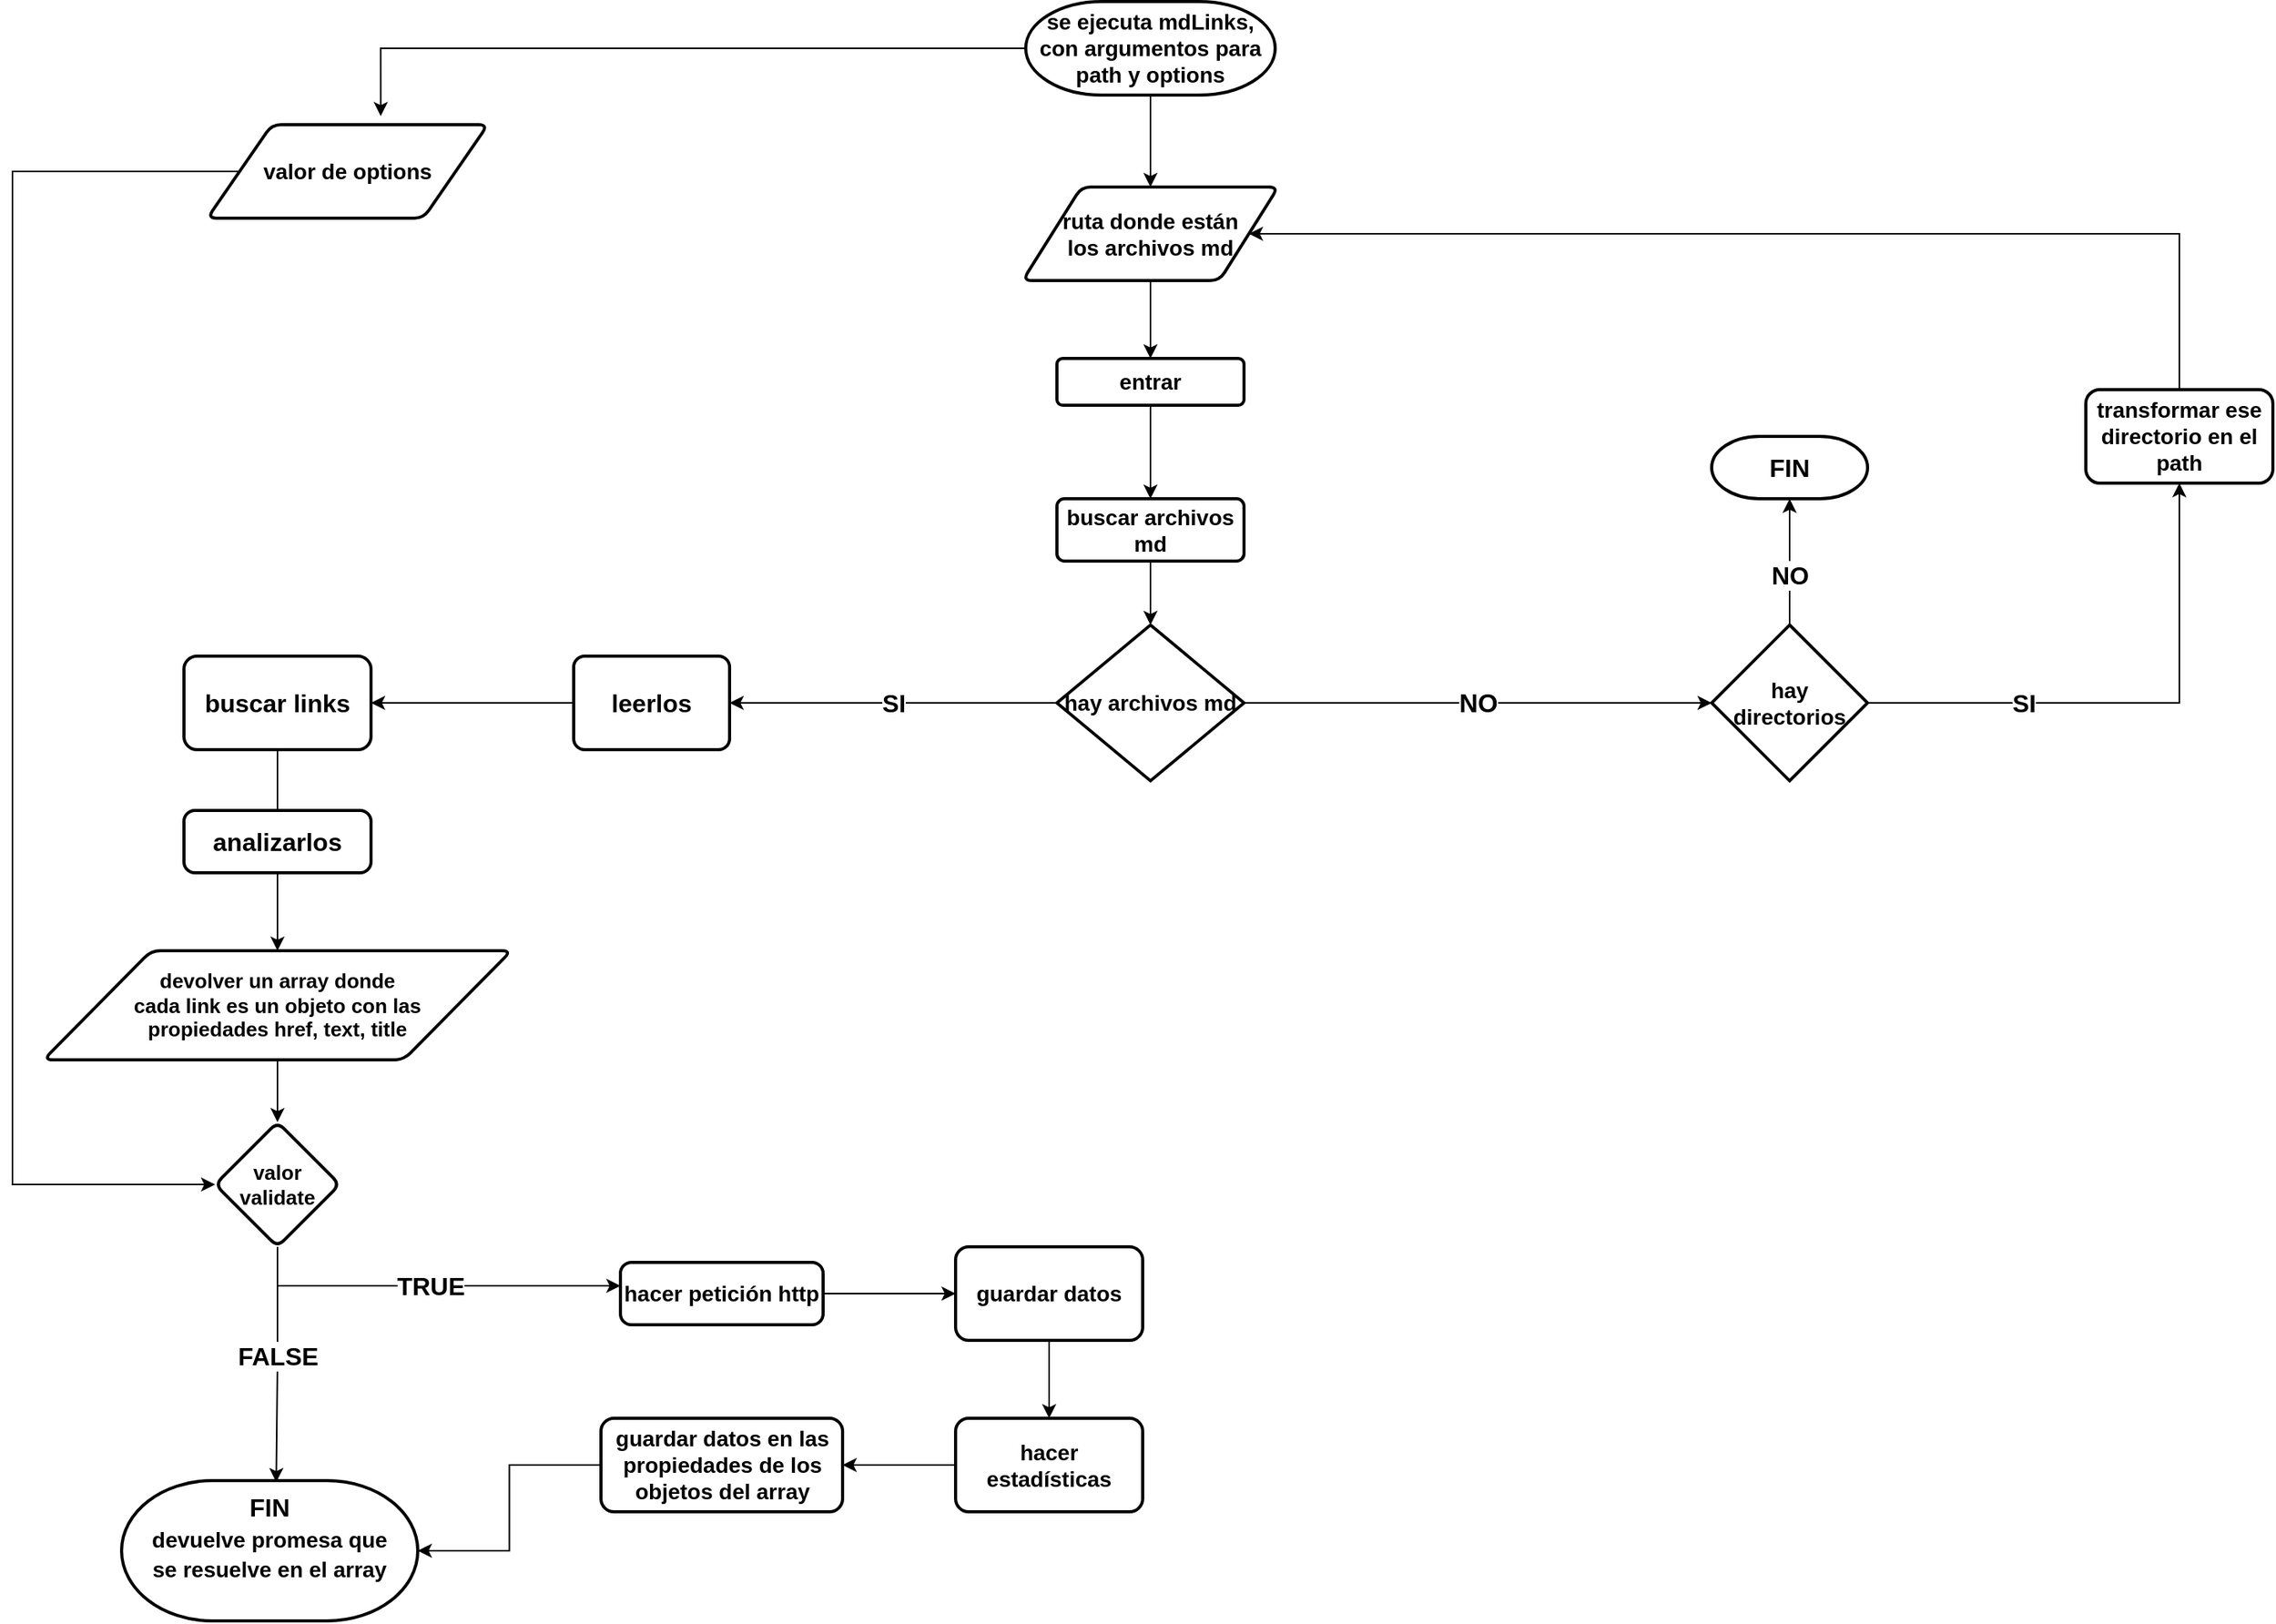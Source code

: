 <mxfile version="20.8.21" type="github">
  <diagram name="Página-1" id="Qp-O5KWh5upZKU0yOLEd">
    <mxGraphModel dx="3783" dy="1473" grid="1" gridSize="10" guides="1" tooltips="1" connect="1" arrows="1" fold="1" page="1" pageScale="1" pageWidth="850" pageHeight="1100" math="0" shadow="0">
      <root>
        <mxCell id="0" />
        <mxCell id="1" parent="0" />
        <mxCell id="mX1u97NxQCTPMc64AiO7-4" value="" style="edgeStyle=orthogonalEdgeStyle;rounded=0;orthogonalLoop=1;jettySize=auto;html=1;" edge="1" parent="1" source="mX1u97NxQCTPMc64AiO7-2" target="mX1u97NxQCTPMc64AiO7-3">
          <mxGeometry relative="1" as="geometry">
            <Array as="points">
              <mxPoint y="130" />
              <mxPoint y="130" />
            </Array>
          </mxGeometry>
        </mxCell>
        <mxCell id="mX1u97NxQCTPMc64AiO7-39" style="edgeStyle=orthogonalEdgeStyle;rounded=0;orthogonalLoop=1;jettySize=auto;html=1;entryX=0.618;entryY=-0.092;entryDx=0;entryDy=0;entryPerimeter=0;strokeColor=default;fontFamily=Helvetica;fontSize=16;" edge="1" parent="1" source="mX1u97NxQCTPMc64AiO7-2" target="mX1u97NxQCTPMc64AiO7-37">
          <mxGeometry relative="1" as="geometry" />
        </mxCell>
        <mxCell id="mX1u97NxQCTPMc64AiO7-2" value="&lt;div style=&quot;font-size: 14px;&quot;&gt;se ejecuta mdLinks,&lt;/div&gt;&lt;div style=&quot;font-size: 14px;&quot;&gt;con argumentos para&lt;/div&gt;&lt;div style=&quot;font-size: 14px;&quot;&gt;path y options&lt;br style=&quot;font-size: 14px;&quot;&gt;&lt;/div&gt;" style="strokeWidth=2;html=1;shape=mxgraph.flowchart.terminator;whiteSpace=wrap;fontStyle=1;fontSize=14;" vertex="1" parent="1">
          <mxGeometry x="-80" y="41" width="160" height="60" as="geometry" />
        </mxCell>
        <mxCell id="mX1u97NxQCTPMc64AiO7-30" value="" style="edgeStyle=orthogonalEdgeStyle;rounded=0;orthogonalLoop=1;jettySize=auto;html=1;fontFamily=Helvetica;fontSize=16;" edge="1" parent="1" source="mX1u97NxQCTPMc64AiO7-3" target="mX1u97NxQCTPMc64AiO7-29">
          <mxGeometry relative="1" as="geometry" />
        </mxCell>
        <mxCell id="mX1u97NxQCTPMc64AiO7-3" value="&lt;div style=&quot;font-size: 14px;&quot;&gt;&lt;b style=&quot;font-size: 14px;&quot;&gt;ruta donde están&lt;/b&gt;&lt;/div&gt;&lt;div style=&quot;font-size: 14px;&quot;&gt;&lt;b style=&quot;font-size: 14px;&quot;&gt;los archivos md&lt;/b&gt;&lt;/div&gt;" style="shape=parallelogram;html=1;strokeWidth=2;perimeter=parallelogramPerimeter;whiteSpace=wrap;rounded=1;arcSize=12;size=0.23;fontSize=14;" vertex="1" parent="1">
          <mxGeometry x="-82" y="160" width="164" height="60" as="geometry" />
        </mxCell>
        <mxCell id="mX1u97NxQCTPMc64AiO7-10" value="&lt;h2&gt;NO&lt;br&gt;&lt;/h2&gt;" style="edgeStyle=orthogonalEdgeStyle;rounded=0;orthogonalLoop=1;jettySize=auto;html=1;" edge="1" parent="1" source="mX1u97NxQCTPMc64AiO7-6" target="mX1u97NxQCTPMc64AiO7-11">
          <mxGeometry relative="1" as="geometry">
            <mxPoint x="160" y="501.0" as="targetPoint" />
            <Array as="points">
              <mxPoint x="80" y="491" />
              <mxPoint x="80" y="491" />
            </Array>
          </mxGeometry>
        </mxCell>
        <mxCell id="mX1u97NxQCTPMc64AiO7-17" value="&lt;b&gt;SI&lt;/b&gt;" style="edgeStyle=orthogonalEdgeStyle;rounded=0;orthogonalLoop=1;jettySize=auto;html=1;fontFamily=Helvetica;fontSize=16;" edge="1" parent="1" source="mX1u97NxQCTPMc64AiO7-6" target="mX1u97NxQCTPMc64AiO7-26">
          <mxGeometry relative="1" as="geometry">
            <mxPoint x="-280" y="491" as="targetPoint" />
          </mxGeometry>
        </mxCell>
        <mxCell id="mX1u97NxQCTPMc64AiO7-6" value="hay archivos md" style="strokeWidth=2;html=1;shape=mxgraph.flowchart.decision;whiteSpace=wrap;fontStyle=1;fontSize=14;" vertex="1" parent="1">
          <mxGeometry x="-60" y="441" width="120" height="100" as="geometry" />
        </mxCell>
        <mxCell id="mX1u97NxQCTPMc64AiO7-13" value="&lt;b style=&quot;font-size: 16px;&quot;&gt;NO&lt;/b&gt;" style="edgeStyle=orthogonalEdgeStyle;rounded=0;orthogonalLoop=1;jettySize=auto;html=1;fontFamily=Helvetica;fontSize=16;" edge="1" parent="1" source="mX1u97NxQCTPMc64AiO7-11" target="mX1u97NxQCTPMc64AiO7-50">
          <mxGeometry x="-0.2" relative="1" as="geometry">
            <mxPoint x="410" y="350.0" as="targetPoint" />
            <Array as="points">
              <mxPoint x="430" y="491" />
              <mxPoint x="430" y="491" />
            </Array>
            <mxPoint as="offset" />
          </mxGeometry>
        </mxCell>
        <mxCell id="mX1u97NxQCTPMc64AiO7-35" value="SI" style="edgeStyle=orthogonalEdgeStyle;rounded=0;orthogonalLoop=1;jettySize=auto;html=1;fontFamily=Helvetica;fontSize=16;fontStyle=1" edge="1" parent="1" source="mX1u97NxQCTPMc64AiO7-11" target="mX1u97NxQCTPMc64AiO7-34">
          <mxGeometry x="-0.413" relative="1" as="geometry">
            <mxPoint as="offset" />
          </mxGeometry>
        </mxCell>
        <mxCell id="mX1u97NxQCTPMc64AiO7-11" value="&lt;b style=&quot;font-size: 14px;&quot;&gt;hay directorios&lt;/b&gt;" style="strokeWidth=2;html=1;shape=mxgraph.flowchart.decision;whiteSpace=wrap;fontFamily=Helvetica;fontSize=14;" vertex="1" parent="1">
          <mxGeometry x="360" y="441.0" width="100" height="100" as="geometry" />
        </mxCell>
        <mxCell id="mX1u97NxQCTPMc64AiO7-28" value="" style="edgeStyle=orthogonalEdgeStyle;rounded=0;orthogonalLoop=1;jettySize=auto;html=1;fontFamily=Helvetica;fontSize=16;" edge="1" parent="1" source="mX1u97NxQCTPMc64AiO7-26" target="mX1u97NxQCTPMc64AiO7-27">
          <mxGeometry relative="1" as="geometry" />
        </mxCell>
        <mxCell id="mX1u97NxQCTPMc64AiO7-26" value="&lt;b&gt;leerlos&lt;/b&gt;" style="rounded=1;whiteSpace=wrap;html=1;absoluteArcSize=1;arcSize=14;strokeWidth=2;fontFamily=Helvetica;fontSize=16;fillColor=none;" vertex="1" parent="1">
          <mxGeometry x="-370" y="461" width="100" height="60" as="geometry" />
        </mxCell>
        <mxCell id="mX1u97NxQCTPMc64AiO7-46" style="edgeStyle=orthogonalEdgeStyle;rounded=0;orthogonalLoop=1;jettySize=auto;html=1;strokeColor=default;fontFamily=Helvetica;fontSize=14;startArrow=none;" edge="1" parent="1" source="mX1u97NxQCTPMc64AiO7-51">
          <mxGeometry relative="1" as="geometry">
            <mxPoint x="-560" y="650" as="targetPoint" />
          </mxGeometry>
        </mxCell>
        <mxCell id="mX1u97NxQCTPMc64AiO7-27" value="&lt;b&gt;buscar links&lt;br&gt;&lt;/b&gt;" style="rounded=1;whiteSpace=wrap;html=1;fontSize=16;fillColor=none;arcSize=14;strokeWidth=2;" vertex="1" parent="1">
          <mxGeometry x="-620" y="461" width="120" height="60" as="geometry" />
        </mxCell>
        <mxCell id="mX1u97NxQCTPMc64AiO7-32" value="" style="edgeStyle=orthogonalEdgeStyle;rounded=0;orthogonalLoop=1;jettySize=auto;html=1;fontFamily=Helvetica;fontSize=16;" edge="1" parent="1" source="mX1u97NxQCTPMc64AiO7-29" target="mX1u97NxQCTPMc64AiO7-31">
          <mxGeometry relative="1" as="geometry" />
        </mxCell>
        <mxCell id="mX1u97NxQCTPMc64AiO7-29" value="entrar" style="rounded=1;whiteSpace=wrap;html=1;strokeWidth=2;arcSize=12;fontStyle=1;fontSize=14;" vertex="1" parent="1">
          <mxGeometry x="-60" y="270" width="120" height="30" as="geometry" />
        </mxCell>
        <mxCell id="mX1u97NxQCTPMc64AiO7-33" value="" style="edgeStyle=orthogonalEdgeStyle;rounded=0;orthogonalLoop=1;jettySize=auto;html=1;fontFamily=Helvetica;fontSize=16;" edge="1" parent="1" source="mX1u97NxQCTPMc64AiO7-31" target="mX1u97NxQCTPMc64AiO7-6">
          <mxGeometry relative="1" as="geometry" />
        </mxCell>
        <mxCell id="mX1u97NxQCTPMc64AiO7-31" value="buscar archivos md" style="rounded=1;whiteSpace=wrap;html=1;strokeWidth=2;arcSize=12;fontStyle=1;fontSize=14;" vertex="1" parent="1">
          <mxGeometry x="-60" y="360" width="120" height="40" as="geometry" />
        </mxCell>
        <mxCell id="mX1u97NxQCTPMc64AiO7-36" style="edgeStyle=orthogonalEdgeStyle;rounded=0;orthogonalLoop=1;jettySize=auto;html=1;fontFamily=Helvetica;fontSize=16;strokeColor=default;" edge="1" parent="1" source="mX1u97NxQCTPMc64AiO7-34" target="mX1u97NxQCTPMc64AiO7-3">
          <mxGeometry relative="1" as="geometry">
            <mxPoint x="530" y="200" as="targetPoint" />
            <Array as="points">
              <mxPoint x="660" y="190" />
            </Array>
          </mxGeometry>
        </mxCell>
        <mxCell id="mX1u97NxQCTPMc64AiO7-34" value="&lt;b&gt;transformar ese directorio en el path&lt;br&gt;&lt;/b&gt;" style="rounded=1;whiteSpace=wrap;html=1;strokeWidth=2;fontSize=14;" vertex="1" parent="1">
          <mxGeometry x="600" y="290.0" width="120" height="60" as="geometry" />
        </mxCell>
        <mxCell id="mX1u97NxQCTPMc64AiO7-41" value="" style="edgeStyle=orthogonalEdgeStyle;rounded=0;orthogonalLoop=1;jettySize=auto;html=1;strokeColor=default;fontFamily=Helvetica;fontSize=14;entryX=0;entryY=0.5;entryDx=0;entryDy=0;" edge="1" parent="1" source="mX1u97NxQCTPMc64AiO7-37" target="mX1u97NxQCTPMc64AiO7-40">
          <mxGeometry relative="1" as="geometry">
            <mxPoint x="-630" y="800" as="targetPoint" />
            <Array as="points">
              <mxPoint x="-730" y="150" />
              <mxPoint x="-730" y="800" />
            </Array>
          </mxGeometry>
        </mxCell>
        <mxCell id="mX1u97NxQCTPMc64AiO7-37" value="valor de options" style="shape=parallelogram;html=1;strokeWidth=2;perimeter=parallelogramPerimeter;whiteSpace=wrap;rounded=1;arcSize=12;size=0.23;fontFamily=Helvetica;fontSize=14;fillColor=none;fontStyle=1" vertex="1" parent="1">
          <mxGeometry x="-605" y="120" width="180" height="60" as="geometry" />
        </mxCell>
        <mxCell id="mX1u97NxQCTPMc64AiO7-56" value="&lt;b&gt;&lt;font style=&quot;font-size: 14px;&quot;&gt;&lt;font style=&quot;font-size: 15px;&quot;&gt;&lt;font style=&quot;font-size: 16px;&quot;&gt;FALSE&lt;/font&gt;&lt;/font&gt;&lt;/font&gt;&lt;/b&gt;" style="edgeStyle=orthogonalEdgeStyle;rounded=0;orthogonalLoop=1;jettySize=auto;html=1;exitX=0.5;exitY=1;exitDx=0;exitDy=0;strokeColor=default;fontFamily=Helvetica;fontSize=13;entryX=0.522;entryY=0.011;entryDx=0;entryDy=0;entryPerimeter=0;" edge="1" parent="1" source="mX1u97NxQCTPMc64AiO7-40" target="mX1u97NxQCTPMc64AiO7-71">
          <mxGeometry x="-0.083" relative="1" as="geometry">
            <mxPoint x="-560" y="990" as="targetPoint" />
            <mxPoint as="offset" />
          </mxGeometry>
        </mxCell>
        <mxCell id="mX1u97NxQCTPMc64AiO7-58" value="&lt;font size=&quot;1&quot;&gt;&lt;b style=&quot;font-size: 16px;&quot;&gt;TRUE&lt;/b&gt;&lt;/font&gt;" style="edgeStyle=orthogonalEdgeStyle;rounded=0;orthogonalLoop=1;jettySize=auto;html=1;exitX=0.5;exitY=1;exitDx=0;exitDy=0;strokeColor=default;fontFamily=Helvetica;fontSize=13;" edge="1" parent="1" source="mX1u97NxQCTPMc64AiO7-40">
          <mxGeometry relative="1" as="geometry">
            <mxPoint x="-340" y="865" as="targetPoint" />
            <Array as="points">
              <mxPoint x="-560" y="865" />
              <mxPoint x="-360" y="865" />
            </Array>
          </mxGeometry>
        </mxCell>
        <mxCell id="mX1u97NxQCTPMc64AiO7-40" value="&lt;div style=&quot;font-size: 13px;&quot;&gt;&lt;font style=&quot;font-size: 13px;&quot;&gt;valor&lt;/font&gt;&lt;/div&gt;&lt;div style=&quot;font-size: 13px;&quot;&gt;&lt;font style=&quot;font-size: 13px;&quot;&gt;validate&lt;br&gt;&lt;/font&gt;&lt;/div&gt;" style="rhombus;whiteSpace=wrap;html=1;fontSize=14;fillColor=none;strokeWidth=2;rounded=1;arcSize=12;fontStyle=1;" vertex="1" parent="1">
          <mxGeometry x="-600" y="760" width="80" height="80" as="geometry" />
        </mxCell>
        <mxCell id="mX1u97NxQCTPMc64AiO7-50" value="&lt;font style=&quot;font-size: 15px;&quot;&gt;&lt;font style=&quot;font-size: 16px;&quot;&gt;&lt;b&gt;FIN&lt;/b&gt;&lt;/font&gt;&lt;/font&gt;" style="strokeWidth=2;html=1;shape=mxgraph.flowchart.terminator;whiteSpace=wrap;fontFamily=Helvetica;fontSize=14;fillColor=none;" vertex="1" parent="1">
          <mxGeometry x="360" y="320" width="100" height="40" as="geometry" />
        </mxCell>
        <mxCell id="mX1u97NxQCTPMc64AiO7-52" value="" style="edgeStyle=orthogonalEdgeStyle;rounded=0;orthogonalLoop=1;jettySize=auto;html=1;entryX=0.5;entryY=0;entryDx=0;entryDy=0;strokeColor=default;fontFamily=Helvetica;fontSize=14;endArrow=none;" edge="1" parent="1" source="mX1u97NxQCTPMc64AiO7-27" target="mX1u97NxQCTPMc64AiO7-51">
          <mxGeometry relative="1" as="geometry">
            <mxPoint x="-560" y="521" as="sourcePoint" />
            <mxPoint x="-560" y="670" as="targetPoint" />
          </mxGeometry>
        </mxCell>
        <mxCell id="mX1u97NxQCTPMc64AiO7-51" value="&lt;b&gt;analizarlos&lt;/b&gt;" style="rounded=1;whiteSpace=wrap;html=1;absoluteArcSize=1;arcSize=14;strokeWidth=2;fontFamily=Helvetica;fontSize=16;fillColor=none;" vertex="1" parent="1">
          <mxGeometry x="-620" y="560" width="120" height="40" as="geometry" />
        </mxCell>
        <mxCell id="mX1u97NxQCTPMc64AiO7-55" style="edgeStyle=orthogonalEdgeStyle;rounded=0;orthogonalLoop=1;jettySize=auto;html=1;entryX=0.5;entryY=0;entryDx=0;entryDy=0;strokeColor=default;fontFamily=Helvetica;fontSize=13;" edge="1" parent="1" source="mX1u97NxQCTPMc64AiO7-54" target="mX1u97NxQCTPMc64AiO7-40">
          <mxGeometry relative="1" as="geometry" />
        </mxCell>
        <mxCell id="mX1u97NxQCTPMc64AiO7-54" value="&lt;div style=&quot;font-size: 13px;&quot;&gt;&lt;font style=&quot;font-size: 13px;&quot;&gt;&lt;b style=&quot;&quot;&gt;devolver un array donde &lt;br&gt;&lt;/b&gt;&lt;/font&gt;&lt;/div&gt;&lt;div style=&quot;font-size: 13px;&quot;&gt;&lt;font style=&quot;font-size: 13px;&quot;&gt;&lt;b style=&quot;&quot;&gt;cada link&lt;/b&gt;&lt;/font&gt;&lt;b style=&quot;&quot;&gt;&lt;font style=&quot;font-size: 13px;&quot;&gt; es un objeto con las &lt;br&gt;&lt;/font&gt;&lt;/b&gt;&lt;/div&gt;&lt;div style=&quot;font-size: 13px;&quot;&gt;&lt;b style=&quot;&quot;&gt;&lt;font style=&quot;font-size: 13px;&quot;&gt;propiedades href, text, title&lt;/font&gt;&lt;br style=&quot;font-size: 14px;&quot;&gt;&lt;/b&gt;&lt;/div&gt;" style="shape=parallelogram;html=1;strokeWidth=2;perimeter=parallelogramPerimeter;whiteSpace=wrap;rounded=1;arcSize=12;size=0.23;fontFamily=Helvetica;fontSize=14;fillColor=none;align=center;" vertex="1" parent="1">
          <mxGeometry x="-710" y="650" width="300" height="70" as="geometry" />
        </mxCell>
        <mxCell id="mX1u97NxQCTPMc64AiO7-63" value="" style="edgeStyle=orthogonalEdgeStyle;rounded=0;orthogonalLoop=1;jettySize=auto;html=1;strokeColor=default;fontFamily=Helvetica;fontSize=14;" edge="1" parent="1" source="mX1u97NxQCTPMc64AiO7-60" target="mX1u97NxQCTPMc64AiO7-62">
          <mxGeometry relative="1" as="geometry" />
        </mxCell>
        <mxCell id="mX1u97NxQCTPMc64AiO7-60" value="&lt;b style=&quot;font-size: 14px;&quot;&gt;&lt;font style=&quot;font-size: 14px;&quot;&gt;&lt;font style=&quot;font-size: 14px;&quot;&gt;hacer petición http&lt;/font&gt;&lt;/font&gt;&lt;/b&gt;" style="rounded=1;whiteSpace=wrap;html=1;absoluteArcSize=1;arcSize=14;strokeWidth=2;fontFamily=Helvetica;fontSize=14;fillColor=none;" vertex="1" parent="1">
          <mxGeometry x="-340" y="850" width="130" height="40" as="geometry" />
        </mxCell>
        <mxCell id="mX1u97NxQCTPMc64AiO7-67" value="" style="edgeStyle=orthogonalEdgeStyle;rounded=0;orthogonalLoop=1;jettySize=auto;html=1;strokeColor=default;fontFamily=Helvetica;fontSize=16;" edge="1" parent="1" source="mX1u97NxQCTPMc64AiO7-62" target="mX1u97NxQCTPMc64AiO7-66">
          <mxGeometry relative="1" as="geometry" />
        </mxCell>
        <mxCell id="mX1u97NxQCTPMc64AiO7-62" value="&lt;b&gt;guardar datos&lt;/b&gt;" style="whiteSpace=wrap;html=1;fontSize=14;fillColor=none;rounded=1;arcSize=14;strokeWidth=2;" vertex="1" parent="1">
          <mxGeometry x="-125" y="840" width="120" height="60" as="geometry" />
        </mxCell>
        <mxCell id="mX1u97NxQCTPMc64AiO7-69" value="" style="edgeStyle=orthogonalEdgeStyle;rounded=0;orthogonalLoop=1;jettySize=auto;html=1;strokeColor=default;fontFamily=Helvetica;fontSize=16;" edge="1" parent="1" source="mX1u97NxQCTPMc64AiO7-66" target="mX1u97NxQCTPMc64AiO7-68">
          <mxGeometry relative="1" as="geometry" />
        </mxCell>
        <mxCell id="mX1u97NxQCTPMc64AiO7-66" value="&lt;b&gt;hacer estadísticas&lt;br&gt;&lt;/b&gt;" style="rounded=1;whiteSpace=wrap;html=1;fontSize=14;fillColor=none;arcSize=14;strokeWidth=2;" vertex="1" parent="1">
          <mxGeometry x="-125" y="950" width="120" height="60" as="geometry" />
        </mxCell>
        <mxCell id="mX1u97NxQCTPMc64AiO7-70" style="edgeStyle=orthogonalEdgeStyle;rounded=0;orthogonalLoop=1;jettySize=auto;html=1;entryX=1;entryY=0.5;entryDx=0;entryDy=0;entryPerimeter=0;strokeColor=default;fontFamily=Helvetica;fontSize=16;" edge="1" parent="1" source="mX1u97NxQCTPMc64AiO7-68" target="mX1u97NxQCTPMc64AiO7-71">
          <mxGeometry relative="1" as="geometry">
            <mxPoint x="-440" y="1040" as="targetPoint" />
          </mxGeometry>
        </mxCell>
        <mxCell id="mX1u97NxQCTPMc64AiO7-68" value="&lt;b&gt;guardar datos en las propiedades de los objetos del array&lt;br&gt;&lt;/b&gt;" style="rounded=1;whiteSpace=wrap;html=1;fontSize=14;fillColor=none;arcSize=14;strokeWidth=2;" vertex="1" parent="1">
          <mxGeometry x="-352.5" y="950" width="155" height="60" as="geometry" />
        </mxCell>
        <mxCell id="mX1u97NxQCTPMc64AiO7-71" value="&lt;div&gt;&lt;b&gt;FIN&lt;/b&gt;&lt;/div&gt;&lt;div&gt;&lt;b&gt;&lt;font style=&quot;font-size: 15px;&quot;&gt;&lt;font style=&quot;font-size: 14px;&quot;&gt;devuelve promesa que &lt;br&gt;&lt;/font&gt;&lt;/font&gt;&lt;/b&gt;&lt;/div&gt;&lt;div&gt;&lt;b&gt;&lt;font style=&quot;font-size: 15px;&quot;&gt;&lt;font style=&quot;font-size: 14px;&quot;&gt;se resuelve en el array&lt;/font&gt;&lt;/font&gt;&lt;br&gt;&lt;/b&gt;&lt;/div&gt;&lt;div style=&quot;font-size: 14px;&quot;&gt;&lt;b&gt;&lt;br&gt;&lt;/b&gt;&lt;/div&gt;" style="strokeWidth=2;html=1;shape=mxgraph.flowchart.terminator;whiteSpace=wrap;fontFamily=Helvetica;fontSize=16;fillColor=none;" vertex="1" parent="1">
          <mxGeometry x="-660" y="990" width="190" height="90" as="geometry" />
        </mxCell>
      </root>
    </mxGraphModel>
  </diagram>
</mxfile>
